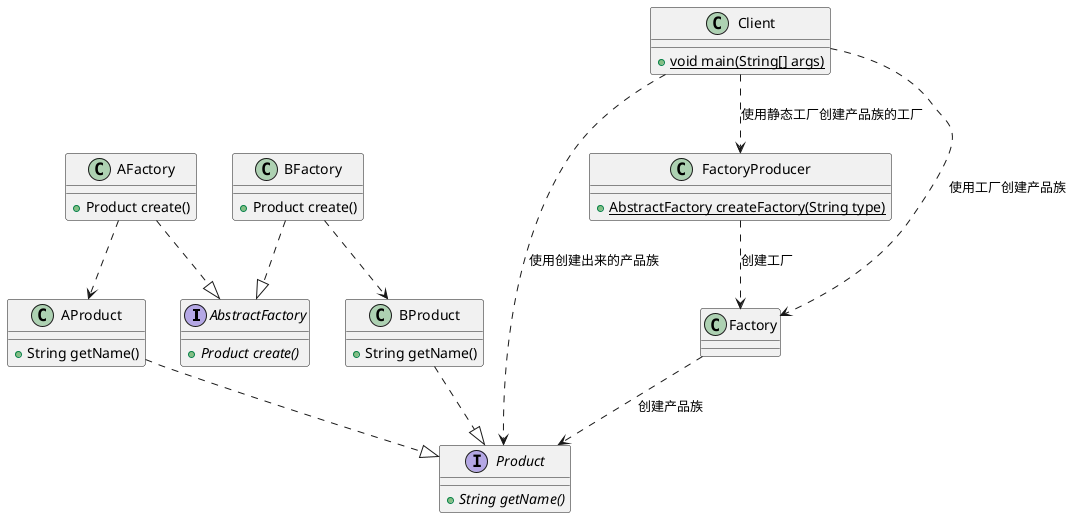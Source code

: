 @startuml
interface AbstractFactory{
  +{abstract} Product create()
}
class AFactory{
  +{method} Product create()
}
class BFactory{
  +{method} Product create()
}
interface Product{
    +{abstract} String getName()
}
class AProduct{
    +String getName()
}
class BProduct{
    +String getName()
}
class FactoryProducer{
    +{static}AbstractFactory createFactory(String type)
}
class Client{
    +{static}void main(String[] args)
}
BFactory..|> AbstractFactory
AFactory..|> AbstractFactory
AProduct..|> Product
BProduct..|> Product
AFactory..>AProduct
BFactory..>BProduct
FactoryProducer..>Factory :创建工厂
Factory..>Product :创建产品族
Client..>FactoryProducer :使用静态工厂创建产品族的工厂
Client..>Factory :使用工厂创建产品族
Client..>Product :使用创建出来的产品族
@enduml